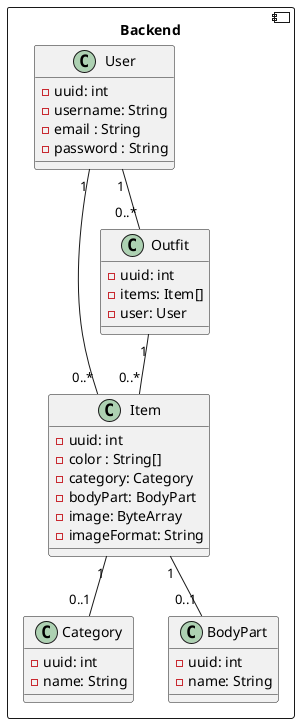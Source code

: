 @startuml

component Backend {

    class User {
        - uuid: int
        - username: String
        - email : String
        - password : String
    }

    class Item {
        - uuid: int
        - color : String[]
        - category: Category
        - bodyPart: BodyPart
        - image: ByteArray
        - imageFormat: String
    }

    class Category {
        - uuid: int
        - name: String
    }

    class BodyPart {
        - uuid: int
        - name: String
    }

    class Outfit {
        - uuid: int
        - items: Item[]
        - user: User
    }

    User "1" -- "0..*" Outfit
    Outfit "1" -- "0..*" Item
    User "1" -- "0..*" Item
    Item "1" -- "0..1" Category
    Item "1" -- "0..1" BodyPart
}

@enduml